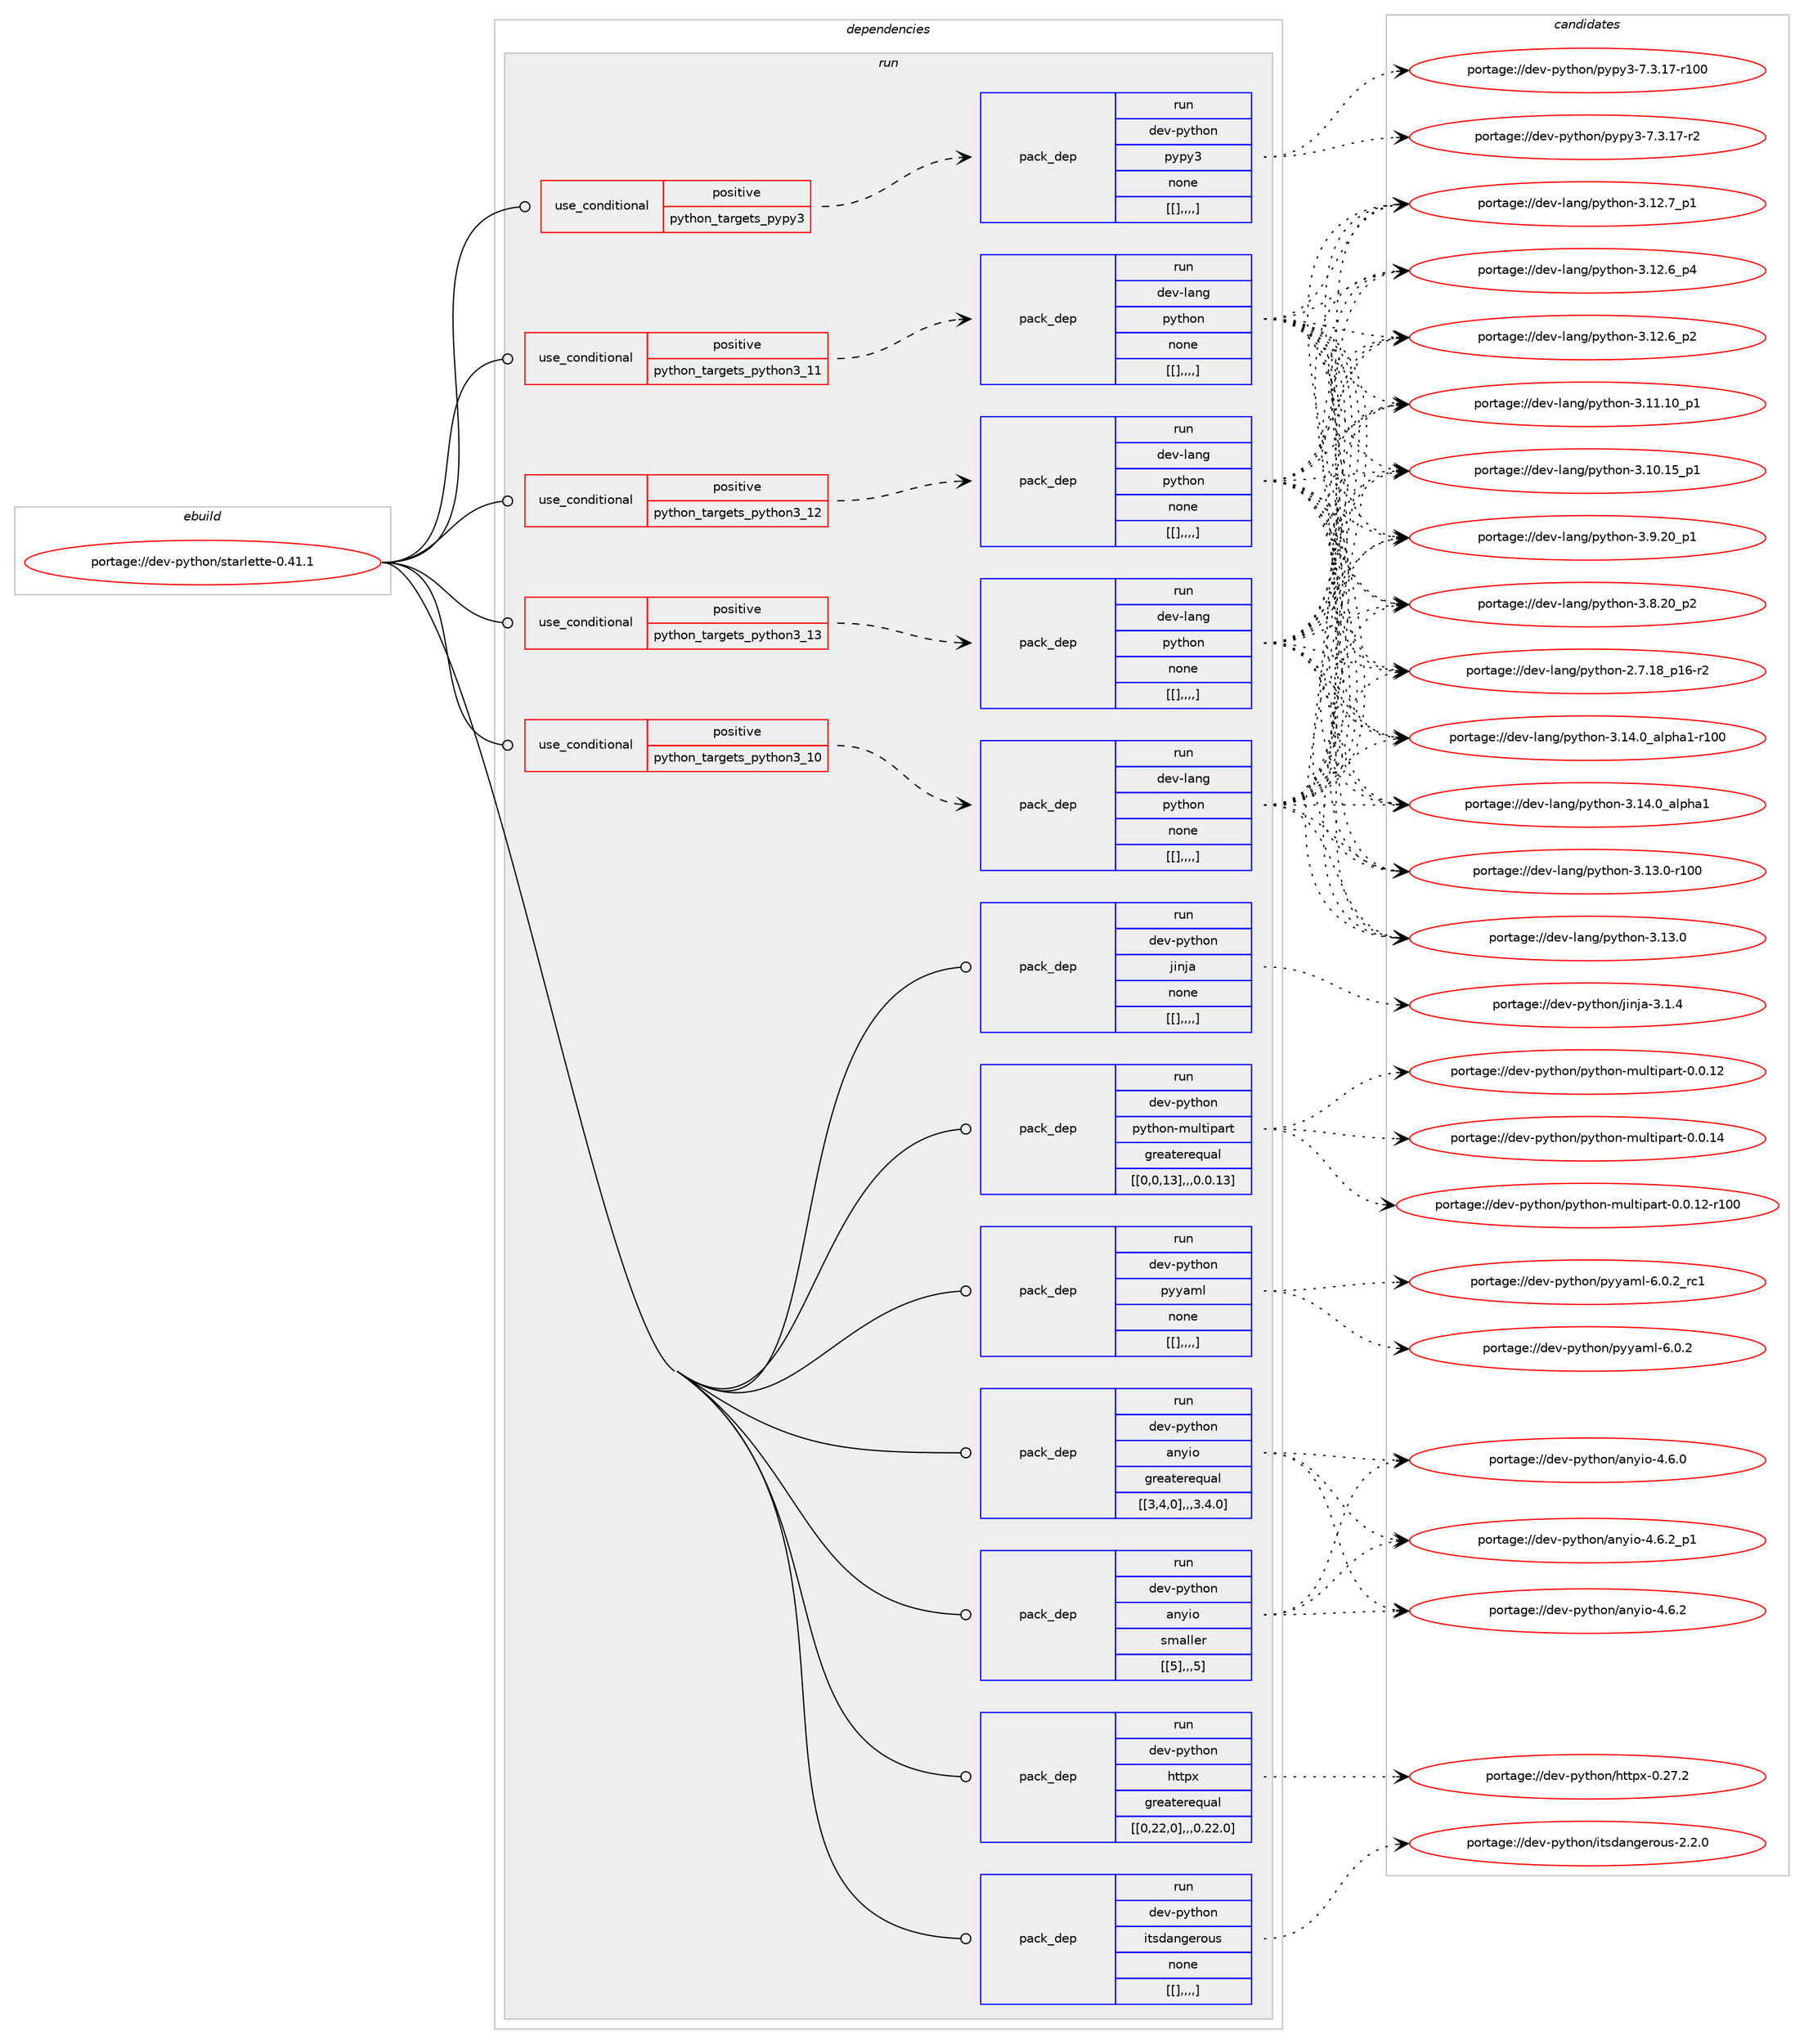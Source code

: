 digraph prolog {

# *************
# Graph options
# *************

newrank=true;
concentrate=true;
compound=true;
graph [rankdir=LR,fontname=Helvetica,fontsize=10,ranksep=1.5];#, ranksep=2.5, nodesep=0.2];
edge  [arrowhead=vee];
node  [fontname=Helvetica,fontsize=10];

# **********
# The ebuild
# **********

subgraph cluster_leftcol {
color=gray;
label=<<i>ebuild</i>>;
id [label="portage://dev-python/starlette-0.41.1", color=red, width=4, href="../dev-python/starlette-0.41.1.svg"];
}

# ****************
# The dependencies
# ****************

subgraph cluster_midcol {
color=gray;
label=<<i>dependencies</i>>;
subgraph cluster_compile {
fillcolor="#eeeeee";
style=filled;
label=<<i>compile</i>>;
}
subgraph cluster_compileandrun {
fillcolor="#eeeeee";
style=filled;
label=<<i>compile and run</i>>;
}
subgraph cluster_run {
fillcolor="#eeeeee";
style=filled;
label=<<i>run</i>>;
subgraph cond42983 {
dependency171800 [label=<<TABLE BORDER="0" CELLBORDER="1" CELLSPACING="0" CELLPADDING="4"><TR><TD ROWSPAN="3" CELLPADDING="10">use_conditional</TD></TR><TR><TD>positive</TD></TR><TR><TD>python_targets_pypy3</TD></TR></TABLE>>, shape=none, color=red];
subgraph pack127469 {
dependency171825 [label=<<TABLE BORDER="0" CELLBORDER="1" CELLSPACING="0" CELLPADDING="4" WIDTH="220"><TR><TD ROWSPAN="6" CELLPADDING="30">pack_dep</TD></TR><TR><TD WIDTH="110">run</TD></TR><TR><TD>dev-python</TD></TR><TR><TD>pypy3</TD></TR><TR><TD>none</TD></TR><TR><TD>[[],,,,]</TD></TR></TABLE>>, shape=none, color=blue];
}
dependency171800:e -> dependency171825:w [weight=20,style="dashed",arrowhead="vee"];
}
id:e -> dependency171800:w [weight=20,style="solid",arrowhead="odot"];
subgraph cond43008 {
dependency171890 [label=<<TABLE BORDER="0" CELLBORDER="1" CELLSPACING="0" CELLPADDING="4"><TR><TD ROWSPAN="3" CELLPADDING="10">use_conditional</TD></TR><TR><TD>positive</TD></TR><TR><TD>python_targets_python3_10</TD></TR></TABLE>>, shape=none, color=red];
subgraph pack127524 {
dependency171893 [label=<<TABLE BORDER="0" CELLBORDER="1" CELLSPACING="0" CELLPADDING="4" WIDTH="220"><TR><TD ROWSPAN="6" CELLPADDING="30">pack_dep</TD></TR><TR><TD WIDTH="110">run</TD></TR><TR><TD>dev-lang</TD></TR><TR><TD>python</TD></TR><TR><TD>none</TD></TR><TR><TD>[[],,,,]</TD></TR></TABLE>>, shape=none, color=blue];
}
dependency171890:e -> dependency171893:w [weight=20,style="dashed",arrowhead="vee"];
}
id:e -> dependency171890:w [weight=20,style="solid",arrowhead="odot"];
subgraph cond43032 {
dependency172054 [label=<<TABLE BORDER="0" CELLBORDER="1" CELLSPACING="0" CELLPADDING="4"><TR><TD ROWSPAN="3" CELLPADDING="10">use_conditional</TD></TR><TR><TD>positive</TD></TR><TR><TD>python_targets_python3_11</TD></TR></TABLE>>, shape=none, color=red];
subgraph pack127628 {
dependency172059 [label=<<TABLE BORDER="0" CELLBORDER="1" CELLSPACING="0" CELLPADDING="4" WIDTH="220"><TR><TD ROWSPAN="6" CELLPADDING="30">pack_dep</TD></TR><TR><TD WIDTH="110">run</TD></TR><TR><TD>dev-lang</TD></TR><TR><TD>python</TD></TR><TR><TD>none</TD></TR><TR><TD>[[],,,,]</TD></TR></TABLE>>, shape=none, color=blue];
}
dependency172054:e -> dependency172059:w [weight=20,style="dashed",arrowhead="vee"];
}
id:e -> dependency172054:w [weight=20,style="solid",arrowhead="odot"];
subgraph cond43096 {
dependency172069 [label=<<TABLE BORDER="0" CELLBORDER="1" CELLSPACING="0" CELLPADDING="4"><TR><TD ROWSPAN="3" CELLPADDING="10">use_conditional</TD></TR><TR><TD>positive</TD></TR><TR><TD>python_targets_python3_12</TD></TR></TABLE>>, shape=none, color=red];
subgraph pack127749 {
dependency172242 [label=<<TABLE BORDER="0" CELLBORDER="1" CELLSPACING="0" CELLPADDING="4" WIDTH="220"><TR><TD ROWSPAN="6" CELLPADDING="30">pack_dep</TD></TR><TR><TD WIDTH="110">run</TD></TR><TR><TD>dev-lang</TD></TR><TR><TD>python</TD></TR><TR><TD>none</TD></TR><TR><TD>[[],,,,]</TD></TR></TABLE>>, shape=none, color=blue];
}
dependency172069:e -> dependency172242:w [weight=20,style="dashed",arrowhead="vee"];
}
id:e -> dependency172069:w [weight=20,style="solid",arrowhead="odot"];
subgraph cond43166 {
dependency172291 [label=<<TABLE BORDER="0" CELLBORDER="1" CELLSPACING="0" CELLPADDING="4"><TR><TD ROWSPAN="3" CELLPADDING="10">use_conditional</TD></TR><TR><TD>positive</TD></TR><TR><TD>python_targets_python3_13</TD></TR></TABLE>>, shape=none, color=red];
subgraph pack127786 {
dependency172363 [label=<<TABLE BORDER="0" CELLBORDER="1" CELLSPACING="0" CELLPADDING="4" WIDTH="220"><TR><TD ROWSPAN="6" CELLPADDING="30">pack_dep</TD></TR><TR><TD WIDTH="110">run</TD></TR><TR><TD>dev-lang</TD></TR><TR><TD>python</TD></TR><TR><TD>none</TD></TR><TR><TD>[[],,,,]</TD></TR></TABLE>>, shape=none, color=blue];
}
dependency172291:e -> dependency172363:w [weight=20,style="dashed",arrowhead="vee"];
}
id:e -> dependency172291:w [weight=20,style="solid",arrowhead="odot"];
subgraph pack127833 {
dependency172387 [label=<<TABLE BORDER="0" CELLBORDER="1" CELLSPACING="0" CELLPADDING="4" WIDTH="220"><TR><TD ROWSPAN="6" CELLPADDING="30">pack_dep</TD></TR><TR><TD WIDTH="110">run</TD></TR><TR><TD>dev-python</TD></TR><TR><TD>anyio</TD></TR><TR><TD>greaterequal</TD></TR><TR><TD>[[3,4,0],,,3.4.0]</TD></TR></TABLE>>, shape=none, color=blue];
}
id:e -> dependency172387:w [weight=20,style="solid",arrowhead="odot"];
subgraph pack127854 {
dependency172439 [label=<<TABLE BORDER="0" CELLBORDER="1" CELLSPACING="0" CELLPADDING="4" WIDTH="220"><TR><TD ROWSPAN="6" CELLPADDING="30">pack_dep</TD></TR><TR><TD WIDTH="110">run</TD></TR><TR><TD>dev-python</TD></TR><TR><TD>anyio</TD></TR><TR><TD>smaller</TD></TR><TR><TD>[[5],,,5]</TD></TR></TABLE>>, shape=none, color=blue];
}
id:e -> dependency172439:w [weight=20,style="solid",arrowhead="odot"];
subgraph pack127908 {
dependency172492 [label=<<TABLE BORDER="0" CELLBORDER="1" CELLSPACING="0" CELLPADDING="4" WIDTH="220"><TR><TD ROWSPAN="6" CELLPADDING="30">pack_dep</TD></TR><TR><TD WIDTH="110">run</TD></TR><TR><TD>dev-python</TD></TR><TR><TD>httpx</TD></TR><TR><TD>greaterequal</TD></TR><TR><TD>[[0,22,0],,,0.22.0]</TD></TR></TABLE>>, shape=none, color=blue];
}
id:e -> dependency172492:w [weight=20,style="solid",arrowhead="odot"];
subgraph pack127910 {
dependency172555 [label=<<TABLE BORDER="0" CELLBORDER="1" CELLSPACING="0" CELLPADDING="4" WIDTH="220"><TR><TD ROWSPAN="6" CELLPADDING="30">pack_dep</TD></TR><TR><TD WIDTH="110">run</TD></TR><TR><TD>dev-python</TD></TR><TR><TD>itsdangerous</TD></TR><TR><TD>none</TD></TR><TR><TD>[[],,,,]</TD></TR></TABLE>>, shape=none, color=blue];
}
id:e -> dependency172555:w [weight=20,style="solid",arrowhead="odot"];
subgraph pack127958 {
dependency172646 [label=<<TABLE BORDER="0" CELLBORDER="1" CELLSPACING="0" CELLPADDING="4" WIDTH="220"><TR><TD ROWSPAN="6" CELLPADDING="30">pack_dep</TD></TR><TR><TD WIDTH="110">run</TD></TR><TR><TD>dev-python</TD></TR><TR><TD>jinja</TD></TR><TR><TD>none</TD></TR><TR><TD>[[],,,,]</TD></TR></TABLE>>, shape=none, color=blue];
}
id:e -> dependency172646:w [weight=20,style="solid",arrowhead="odot"];
subgraph pack128019 {
dependency172675 [label=<<TABLE BORDER="0" CELLBORDER="1" CELLSPACING="0" CELLPADDING="4" WIDTH="220"><TR><TD ROWSPAN="6" CELLPADDING="30">pack_dep</TD></TR><TR><TD WIDTH="110">run</TD></TR><TR><TD>dev-python</TD></TR><TR><TD>python-multipart</TD></TR><TR><TD>greaterequal</TD></TR><TR><TD>[[0,0,13],,,0.0.13]</TD></TR></TABLE>>, shape=none, color=blue];
}
id:e -> dependency172675:w [weight=20,style="solid",arrowhead="odot"];
subgraph pack128116 {
dependency172845 [label=<<TABLE BORDER="0" CELLBORDER="1" CELLSPACING="0" CELLPADDING="4" WIDTH="220"><TR><TD ROWSPAN="6" CELLPADDING="30">pack_dep</TD></TR><TR><TD WIDTH="110">run</TD></TR><TR><TD>dev-python</TD></TR><TR><TD>pyyaml</TD></TR><TR><TD>none</TD></TR><TR><TD>[[],,,,]</TD></TR></TABLE>>, shape=none, color=blue];
}
id:e -> dependency172845:w [weight=20,style="solid",arrowhead="odot"];
}
}

# **************
# The candidates
# **************

subgraph cluster_choices {
rank=same;
color=gray;
label=<<i>candidates</i>>;

subgraph choice127797 {
color=black;
nodesep=1;
choice100101118451121211161041111104711212111212151455546514649554511450 [label="portage://dev-python/pypy3-7.3.17-r2", color=red, width=4,href="../dev-python/pypy3-7.3.17-r2.svg"];
choice1001011184511212111610411111047112121112121514555465146495545114494848 [label="portage://dev-python/pypy3-7.3.17-r100", color=red, width=4,href="../dev-python/pypy3-7.3.17-r100.svg"];
dependency171825:e -> choice100101118451121211161041111104711212111212151455546514649554511450:w [style=dotted,weight="100"];
dependency171825:e -> choice1001011184511212111610411111047112121112121514555465146495545114494848:w [style=dotted,weight="100"];
}
subgraph choice127798 {
color=black;
nodesep=1;
choice100101118451089711010347112121116104111110455146495246489597108112104974945114494848 [label="portage://dev-lang/python-3.14.0_alpha1-r100", color=red, width=4,href="../dev-lang/python-3.14.0_alpha1-r100.svg"];
choice1001011184510897110103471121211161041111104551464952464895971081121049749 [label="portage://dev-lang/python-3.14.0_alpha1", color=red, width=4,href="../dev-lang/python-3.14.0_alpha1.svg"];
choice1001011184510897110103471121211161041111104551464951464845114494848 [label="portage://dev-lang/python-3.13.0-r100", color=red, width=4,href="../dev-lang/python-3.13.0-r100.svg"];
choice10010111845108971101034711212111610411111045514649514648 [label="portage://dev-lang/python-3.13.0", color=red, width=4,href="../dev-lang/python-3.13.0.svg"];
choice100101118451089711010347112121116104111110455146495046559511249 [label="portage://dev-lang/python-3.12.7_p1", color=red, width=4,href="../dev-lang/python-3.12.7_p1.svg"];
choice100101118451089711010347112121116104111110455146495046549511252 [label="portage://dev-lang/python-3.12.6_p4", color=red, width=4,href="../dev-lang/python-3.12.6_p4.svg"];
choice100101118451089711010347112121116104111110455146495046549511250 [label="portage://dev-lang/python-3.12.6_p2", color=red, width=4,href="../dev-lang/python-3.12.6_p2.svg"];
choice10010111845108971101034711212111610411111045514649494649489511249 [label="portage://dev-lang/python-3.11.10_p1", color=red, width=4,href="../dev-lang/python-3.11.10_p1.svg"];
choice10010111845108971101034711212111610411111045514649484649539511249 [label="portage://dev-lang/python-3.10.15_p1", color=red, width=4,href="../dev-lang/python-3.10.15_p1.svg"];
choice100101118451089711010347112121116104111110455146574650489511249 [label="portage://dev-lang/python-3.9.20_p1", color=red, width=4,href="../dev-lang/python-3.9.20_p1.svg"];
choice100101118451089711010347112121116104111110455146564650489511250 [label="portage://dev-lang/python-3.8.20_p2", color=red, width=4,href="../dev-lang/python-3.8.20_p2.svg"];
choice100101118451089711010347112121116104111110455046554649569511249544511450 [label="portage://dev-lang/python-2.7.18_p16-r2", color=red, width=4,href="../dev-lang/python-2.7.18_p16-r2.svg"];
dependency171893:e -> choice100101118451089711010347112121116104111110455146495246489597108112104974945114494848:w [style=dotted,weight="100"];
dependency171893:e -> choice1001011184510897110103471121211161041111104551464952464895971081121049749:w [style=dotted,weight="100"];
dependency171893:e -> choice1001011184510897110103471121211161041111104551464951464845114494848:w [style=dotted,weight="100"];
dependency171893:e -> choice10010111845108971101034711212111610411111045514649514648:w [style=dotted,weight="100"];
dependency171893:e -> choice100101118451089711010347112121116104111110455146495046559511249:w [style=dotted,weight="100"];
dependency171893:e -> choice100101118451089711010347112121116104111110455146495046549511252:w [style=dotted,weight="100"];
dependency171893:e -> choice100101118451089711010347112121116104111110455146495046549511250:w [style=dotted,weight="100"];
dependency171893:e -> choice10010111845108971101034711212111610411111045514649494649489511249:w [style=dotted,weight="100"];
dependency171893:e -> choice10010111845108971101034711212111610411111045514649484649539511249:w [style=dotted,weight="100"];
dependency171893:e -> choice100101118451089711010347112121116104111110455146574650489511249:w [style=dotted,weight="100"];
dependency171893:e -> choice100101118451089711010347112121116104111110455146564650489511250:w [style=dotted,weight="100"];
dependency171893:e -> choice100101118451089711010347112121116104111110455046554649569511249544511450:w [style=dotted,weight="100"];
}
subgraph choice127828 {
color=black;
nodesep=1;
choice100101118451089711010347112121116104111110455146495246489597108112104974945114494848 [label="portage://dev-lang/python-3.14.0_alpha1-r100", color=red, width=4,href="../dev-lang/python-3.14.0_alpha1-r100.svg"];
choice1001011184510897110103471121211161041111104551464952464895971081121049749 [label="portage://dev-lang/python-3.14.0_alpha1", color=red, width=4,href="../dev-lang/python-3.14.0_alpha1.svg"];
choice1001011184510897110103471121211161041111104551464951464845114494848 [label="portage://dev-lang/python-3.13.0-r100", color=red, width=4,href="../dev-lang/python-3.13.0-r100.svg"];
choice10010111845108971101034711212111610411111045514649514648 [label="portage://dev-lang/python-3.13.0", color=red, width=4,href="../dev-lang/python-3.13.0.svg"];
choice100101118451089711010347112121116104111110455146495046559511249 [label="portage://dev-lang/python-3.12.7_p1", color=red, width=4,href="../dev-lang/python-3.12.7_p1.svg"];
choice100101118451089711010347112121116104111110455146495046549511252 [label="portage://dev-lang/python-3.12.6_p4", color=red, width=4,href="../dev-lang/python-3.12.6_p4.svg"];
choice100101118451089711010347112121116104111110455146495046549511250 [label="portage://dev-lang/python-3.12.6_p2", color=red, width=4,href="../dev-lang/python-3.12.6_p2.svg"];
choice10010111845108971101034711212111610411111045514649494649489511249 [label="portage://dev-lang/python-3.11.10_p1", color=red, width=4,href="../dev-lang/python-3.11.10_p1.svg"];
choice10010111845108971101034711212111610411111045514649484649539511249 [label="portage://dev-lang/python-3.10.15_p1", color=red, width=4,href="../dev-lang/python-3.10.15_p1.svg"];
choice100101118451089711010347112121116104111110455146574650489511249 [label="portage://dev-lang/python-3.9.20_p1", color=red, width=4,href="../dev-lang/python-3.9.20_p1.svg"];
choice100101118451089711010347112121116104111110455146564650489511250 [label="portage://dev-lang/python-3.8.20_p2", color=red, width=4,href="../dev-lang/python-3.8.20_p2.svg"];
choice100101118451089711010347112121116104111110455046554649569511249544511450 [label="portage://dev-lang/python-2.7.18_p16-r2", color=red, width=4,href="../dev-lang/python-2.7.18_p16-r2.svg"];
dependency172059:e -> choice100101118451089711010347112121116104111110455146495246489597108112104974945114494848:w [style=dotted,weight="100"];
dependency172059:e -> choice1001011184510897110103471121211161041111104551464952464895971081121049749:w [style=dotted,weight="100"];
dependency172059:e -> choice1001011184510897110103471121211161041111104551464951464845114494848:w [style=dotted,weight="100"];
dependency172059:e -> choice10010111845108971101034711212111610411111045514649514648:w [style=dotted,weight="100"];
dependency172059:e -> choice100101118451089711010347112121116104111110455146495046559511249:w [style=dotted,weight="100"];
dependency172059:e -> choice100101118451089711010347112121116104111110455146495046549511252:w [style=dotted,weight="100"];
dependency172059:e -> choice100101118451089711010347112121116104111110455146495046549511250:w [style=dotted,weight="100"];
dependency172059:e -> choice10010111845108971101034711212111610411111045514649494649489511249:w [style=dotted,weight="100"];
dependency172059:e -> choice10010111845108971101034711212111610411111045514649484649539511249:w [style=dotted,weight="100"];
dependency172059:e -> choice100101118451089711010347112121116104111110455146574650489511249:w [style=dotted,weight="100"];
dependency172059:e -> choice100101118451089711010347112121116104111110455146564650489511250:w [style=dotted,weight="100"];
dependency172059:e -> choice100101118451089711010347112121116104111110455046554649569511249544511450:w [style=dotted,weight="100"];
}
subgraph choice127839 {
color=black;
nodesep=1;
choice100101118451089711010347112121116104111110455146495246489597108112104974945114494848 [label="portage://dev-lang/python-3.14.0_alpha1-r100", color=red, width=4,href="../dev-lang/python-3.14.0_alpha1-r100.svg"];
choice1001011184510897110103471121211161041111104551464952464895971081121049749 [label="portage://dev-lang/python-3.14.0_alpha1", color=red, width=4,href="../dev-lang/python-3.14.0_alpha1.svg"];
choice1001011184510897110103471121211161041111104551464951464845114494848 [label="portage://dev-lang/python-3.13.0-r100", color=red, width=4,href="../dev-lang/python-3.13.0-r100.svg"];
choice10010111845108971101034711212111610411111045514649514648 [label="portage://dev-lang/python-3.13.0", color=red, width=4,href="../dev-lang/python-3.13.0.svg"];
choice100101118451089711010347112121116104111110455146495046559511249 [label="portage://dev-lang/python-3.12.7_p1", color=red, width=4,href="../dev-lang/python-3.12.7_p1.svg"];
choice100101118451089711010347112121116104111110455146495046549511252 [label="portage://dev-lang/python-3.12.6_p4", color=red, width=4,href="../dev-lang/python-3.12.6_p4.svg"];
choice100101118451089711010347112121116104111110455146495046549511250 [label="portage://dev-lang/python-3.12.6_p2", color=red, width=4,href="../dev-lang/python-3.12.6_p2.svg"];
choice10010111845108971101034711212111610411111045514649494649489511249 [label="portage://dev-lang/python-3.11.10_p1", color=red, width=4,href="../dev-lang/python-3.11.10_p1.svg"];
choice10010111845108971101034711212111610411111045514649484649539511249 [label="portage://dev-lang/python-3.10.15_p1", color=red, width=4,href="../dev-lang/python-3.10.15_p1.svg"];
choice100101118451089711010347112121116104111110455146574650489511249 [label="portage://dev-lang/python-3.9.20_p1", color=red, width=4,href="../dev-lang/python-3.9.20_p1.svg"];
choice100101118451089711010347112121116104111110455146564650489511250 [label="portage://dev-lang/python-3.8.20_p2", color=red, width=4,href="../dev-lang/python-3.8.20_p2.svg"];
choice100101118451089711010347112121116104111110455046554649569511249544511450 [label="portage://dev-lang/python-2.7.18_p16-r2", color=red, width=4,href="../dev-lang/python-2.7.18_p16-r2.svg"];
dependency172242:e -> choice100101118451089711010347112121116104111110455146495246489597108112104974945114494848:w [style=dotted,weight="100"];
dependency172242:e -> choice1001011184510897110103471121211161041111104551464952464895971081121049749:w [style=dotted,weight="100"];
dependency172242:e -> choice1001011184510897110103471121211161041111104551464951464845114494848:w [style=dotted,weight="100"];
dependency172242:e -> choice10010111845108971101034711212111610411111045514649514648:w [style=dotted,weight="100"];
dependency172242:e -> choice100101118451089711010347112121116104111110455146495046559511249:w [style=dotted,weight="100"];
dependency172242:e -> choice100101118451089711010347112121116104111110455146495046549511252:w [style=dotted,weight="100"];
dependency172242:e -> choice100101118451089711010347112121116104111110455146495046549511250:w [style=dotted,weight="100"];
dependency172242:e -> choice10010111845108971101034711212111610411111045514649494649489511249:w [style=dotted,weight="100"];
dependency172242:e -> choice10010111845108971101034711212111610411111045514649484649539511249:w [style=dotted,weight="100"];
dependency172242:e -> choice100101118451089711010347112121116104111110455146574650489511249:w [style=dotted,weight="100"];
dependency172242:e -> choice100101118451089711010347112121116104111110455146564650489511250:w [style=dotted,weight="100"];
dependency172242:e -> choice100101118451089711010347112121116104111110455046554649569511249544511450:w [style=dotted,weight="100"];
}
subgraph choice127864 {
color=black;
nodesep=1;
choice100101118451089711010347112121116104111110455146495246489597108112104974945114494848 [label="portage://dev-lang/python-3.14.0_alpha1-r100", color=red, width=4,href="../dev-lang/python-3.14.0_alpha1-r100.svg"];
choice1001011184510897110103471121211161041111104551464952464895971081121049749 [label="portage://dev-lang/python-3.14.0_alpha1", color=red, width=4,href="../dev-lang/python-3.14.0_alpha1.svg"];
choice1001011184510897110103471121211161041111104551464951464845114494848 [label="portage://dev-lang/python-3.13.0-r100", color=red, width=4,href="../dev-lang/python-3.13.0-r100.svg"];
choice10010111845108971101034711212111610411111045514649514648 [label="portage://dev-lang/python-3.13.0", color=red, width=4,href="../dev-lang/python-3.13.0.svg"];
choice100101118451089711010347112121116104111110455146495046559511249 [label="portage://dev-lang/python-3.12.7_p1", color=red, width=4,href="../dev-lang/python-3.12.7_p1.svg"];
choice100101118451089711010347112121116104111110455146495046549511252 [label="portage://dev-lang/python-3.12.6_p4", color=red, width=4,href="../dev-lang/python-3.12.6_p4.svg"];
choice100101118451089711010347112121116104111110455146495046549511250 [label="portage://dev-lang/python-3.12.6_p2", color=red, width=4,href="../dev-lang/python-3.12.6_p2.svg"];
choice10010111845108971101034711212111610411111045514649494649489511249 [label="portage://dev-lang/python-3.11.10_p1", color=red, width=4,href="../dev-lang/python-3.11.10_p1.svg"];
choice10010111845108971101034711212111610411111045514649484649539511249 [label="portage://dev-lang/python-3.10.15_p1", color=red, width=4,href="../dev-lang/python-3.10.15_p1.svg"];
choice100101118451089711010347112121116104111110455146574650489511249 [label="portage://dev-lang/python-3.9.20_p1", color=red, width=4,href="../dev-lang/python-3.9.20_p1.svg"];
choice100101118451089711010347112121116104111110455146564650489511250 [label="portage://dev-lang/python-3.8.20_p2", color=red, width=4,href="../dev-lang/python-3.8.20_p2.svg"];
choice100101118451089711010347112121116104111110455046554649569511249544511450 [label="portage://dev-lang/python-2.7.18_p16-r2", color=red, width=4,href="../dev-lang/python-2.7.18_p16-r2.svg"];
dependency172363:e -> choice100101118451089711010347112121116104111110455146495246489597108112104974945114494848:w [style=dotted,weight="100"];
dependency172363:e -> choice1001011184510897110103471121211161041111104551464952464895971081121049749:w [style=dotted,weight="100"];
dependency172363:e -> choice1001011184510897110103471121211161041111104551464951464845114494848:w [style=dotted,weight="100"];
dependency172363:e -> choice10010111845108971101034711212111610411111045514649514648:w [style=dotted,weight="100"];
dependency172363:e -> choice100101118451089711010347112121116104111110455146495046559511249:w [style=dotted,weight="100"];
dependency172363:e -> choice100101118451089711010347112121116104111110455146495046549511252:w [style=dotted,weight="100"];
dependency172363:e -> choice100101118451089711010347112121116104111110455146495046549511250:w [style=dotted,weight="100"];
dependency172363:e -> choice10010111845108971101034711212111610411111045514649494649489511249:w [style=dotted,weight="100"];
dependency172363:e -> choice10010111845108971101034711212111610411111045514649484649539511249:w [style=dotted,weight="100"];
dependency172363:e -> choice100101118451089711010347112121116104111110455146574650489511249:w [style=dotted,weight="100"];
dependency172363:e -> choice100101118451089711010347112121116104111110455146564650489511250:w [style=dotted,weight="100"];
dependency172363:e -> choice100101118451089711010347112121116104111110455046554649569511249544511450:w [style=dotted,weight="100"];
}
subgraph choice127875 {
color=black;
nodesep=1;
choice1001011184511212111610411111047971101211051114552465446509511249 [label="portage://dev-python/anyio-4.6.2_p1", color=red, width=4,href="../dev-python/anyio-4.6.2_p1.svg"];
choice100101118451121211161041111104797110121105111455246544650 [label="portage://dev-python/anyio-4.6.2", color=red, width=4,href="../dev-python/anyio-4.6.2.svg"];
choice100101118451121211161041111104797110121105111455246544648 [label="portage://dev-python/anyio-4.6.0", color=red, width=4,href="../dev-python/anyio-4.6.0.svg"];
dependency172387:e -> choice1001011184511212111610411111047971101211051114552465446509511249:w [style=dotted,weight="100"];
dependency172387:e -> choice100101118451121211161041111104797110121105111455246544650:w [style=dotted,weight="100"];
dependency172387:e -> choice100101118451121211161041111104797110121105111455246544648:w [style=dotted,weight="100"];
}
subgraph choice127931 {
color=black;
nodesep=1;
choice1001011184511212111610411111047971101211051114552465446509511249 [label="portage://dev-python/anyio-4.6.2_p1", color=red, width=4,href="../dev-python/anyio-4.6.2_p1.svg"];
choice100101118451121211161041111104797110121105111455246544650 [label="portage://dev-python/anyio-4.6.2", color=red, width=4,href="../dev-python/anyio-4.6.2.svg"];
choice100101118451121211161041111104797110121105111455246544648 [label="portage://dev-python/anyio-4.6.0", color=red, width=4,href="../dev-python/anyio-4.6.0.svg"];
dependency172439:e -> choice1001011184511212111610411111047971101211051114552465446509511249:w [style=dotted,weight="100"];
dependency172439:e -> choice100101118451121211161041111104797110121105111455246544650:w [style=dotted,weight="100"];
dependency172439:e -> choice100101118451121211161041111104797110121105111455246544648:w [style=dotted,weight="100"];
}
subgraph choice127953 {
color=black;
nodesep=1;
choice100101118451121211161041111104710411611611212045484650554650 [label="portage://dev-python/httpx-0.27.2", color=red, width=4,href="../dev-python/httpx-0.27.2.svg"];
dependency172492:e -> choice100101118451121211161041111104710411611611212045484650554650:w [style=dotted,weight="100"];
}
subgraph choice127978 {
color=black;
nodesep=1;
choice100101118451121211161041111104710511611510097110103101114111117115455046504648 [label="portage://dev-python/itsdangerous-2.2.0", color=red, width=4,href="../dev-python/itsdangerous-2.2.0.svg"];
dependency172555:e -> choice100101118451121211161041111104710511611510097110103101114111117115455046504648:w [style=dotted,weight="100"];
}
subgraph choice128047 {
color=black;
nodesep=1;
choice100101118451121211161041111104710610511010697455146494652 [label="portage://dev-python/jinja-3.1.4", color=red, width=4,href="../dev-python/jinja-3.1.4.svg"];
dependency172646:e -> choice100101118451121211161041111104710610511010697455146494652:w [style=dotted,weight="100"];
}
subgraph choice128071 {
color=black;
nodesep=1;
choice1001011184511212111610411111047112121116104111110451091171081161051129711411645484648464952 [label="portage://dev-python/python-multipart-0.0.14", color=red, width=4,href="../dev-python/python-multipart-0.0.14.svg"];
choice100101118451121211161041111104711212111610411111045109117108116105112971141164548464846495045114494848 [label="portage://dev-python/python-multipart-0.0.12-r100", color=red, width=4,href="../dev-python/python-multipart-0.0.12-r100.svg"];
choice1001011184511212111610411111047112121116104111110451091171081161051129711411645484648464950 [label="portage://dev-python/python-multipart-0.0.12", color=red, width=4,href="../dev-python/python-multipart-0.0.12.svg"];
dependency172675:e -> choice1001011184511212111610411111047112121116104111110451091171081161051129711411645484648464952:w [style=dotted,weight="100"];
dependency172675:e -> choice100101118451121211161041111104711212111610411111045109117108116105112971141164548464846495045114494848:w [style=dotted,weight="100"];
dependency172675:e -> choice1001011184511212111610411111047112121116104111110451091171081161051129711411645484648464950:w [style=dotted,weight="100"];
}
subgraph choice128083 {
color=black;
nodesep=1;
choice100101118451121211161041111104711212112197109108455446484650951149949 [label="portage://dev-python/pyyaml-6.0.2_rc1", color=red, width=4,href="../dev-python/pyyaml-6.0.2_rc1.svg"];
choice100101118451121211161041111104711212112197109108455446484650 [label="portage://dev-python/pyyaml-6.0.2", color=red, width=4,href="../dev-python/pyyaml-6.0.2.svg"];
dependency172845:e -> choice100101118451121211161041111104711212112197109108455446484650951149949:w [style=dotted,weight="100"];
dependency172845:e -> choice100101118451121211161041111104711212112197109108455446484650:w [style=dotted,weight="100"];
}
}

}
